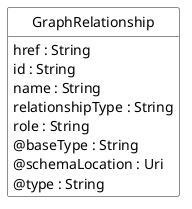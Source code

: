 @startuml
hide circle
hide methods
hide stereotype
show <<Enumeration>> stereotype
skinparam class {
   BackgroundColor<<Enumeration>> #E6F5F7
   BackgroundColor<<Ref>> #FFFFE0
   BackgroundColor<<Pivot>> #FFFFFFF
   BackgroundColor<<SimpleType>> #E2F0DA
   BackgroundColor #FCF2E3
}

class GraphRelationship <<Pivot>> {
    href : String
    id : String
    name : String
    relationshipType : String
    role : String
    @baseType : String
    @schemaLocation : Uri
    @type : String
}


@enduml